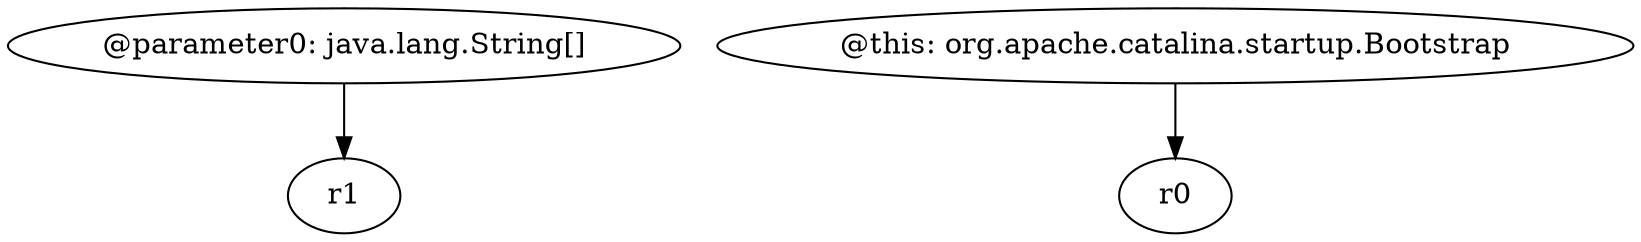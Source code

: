digraph g {
0[label="@parameter0: java.lang.String[]"]
1[label="r1"]
0->1[label=""]
2[label="@this: org.apache.catalina.startup.Bootstrap"]
3[label="r0"]
2->3[label=""]
}